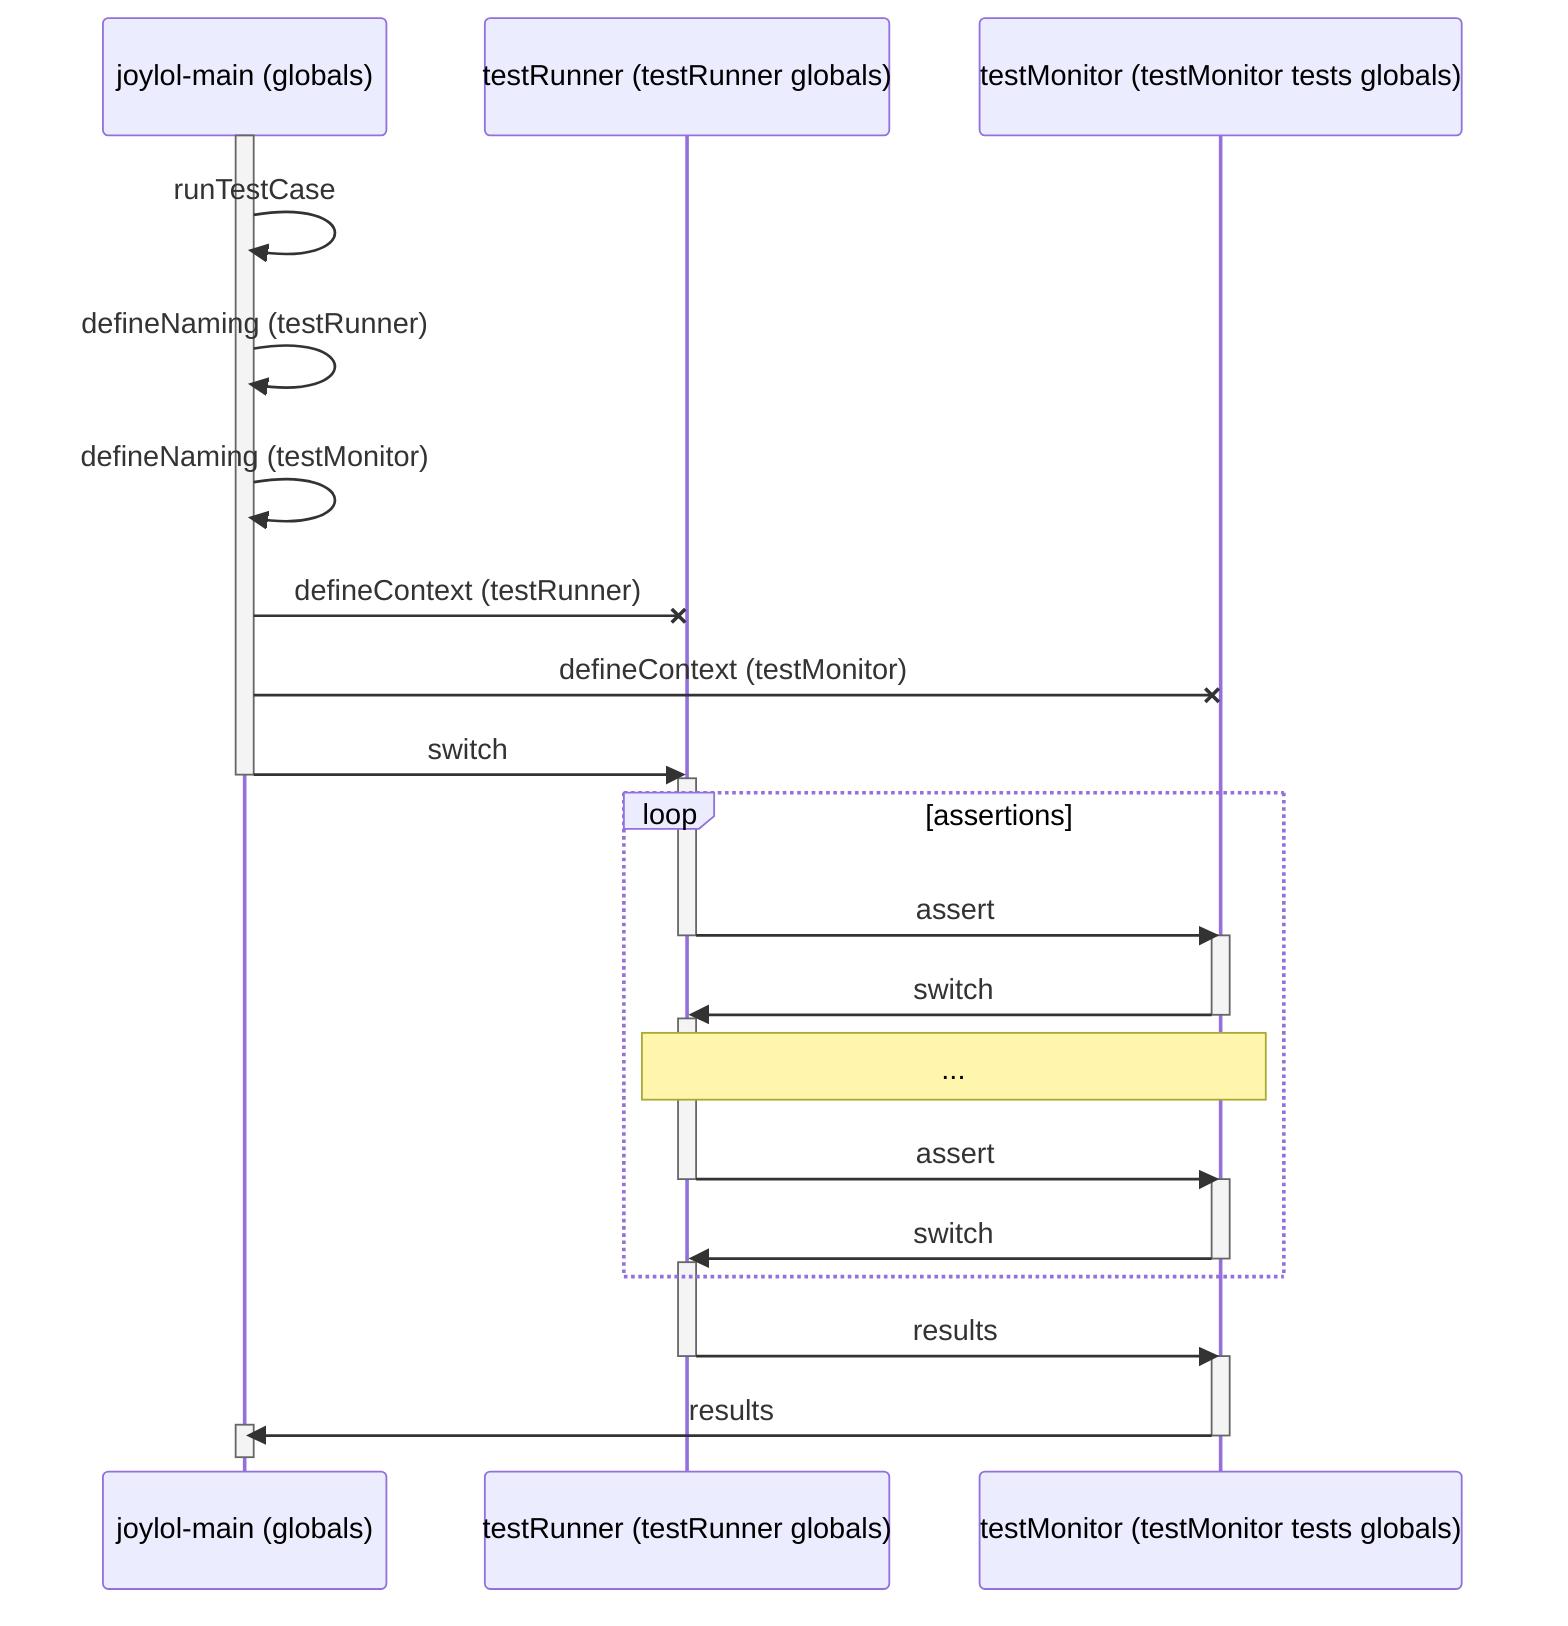 sequenceDiagram
  participant m as joylol-main (globals)
  participant tr as testRunner (testRunner globals)
  participant tm as testMonitor (testMonitor tests globals)

  %% specify context switches
  activate m
  m  ->> m : runTestCase
  m  ->> m : defineNaming (testRunner)
  m  ->> m : defineNaming (testMonitor)
  m  -X tr : defineContext (testRunner)
  m  -X tm : defineContext (testMonitor)
  m  ->> tr : switch
  deactivate m
  activate tr
  loop assertions
    tr ->> tm : assert
    deactivate tr
    activate tm
    tm ->> tr : switch
    deactivate tm
    activate tr
    note over tr,tm :     ...
    tr ->> tm : assert
    deactivate tr
    activate tm
    tm ->> tr : switch
    deactivate tm
    activate tr
  end
  tr ->> tm : results
  deactivate tr
  activate tm
  tm ->> m : results
  deactivate tm
  activate m
  deactivate m